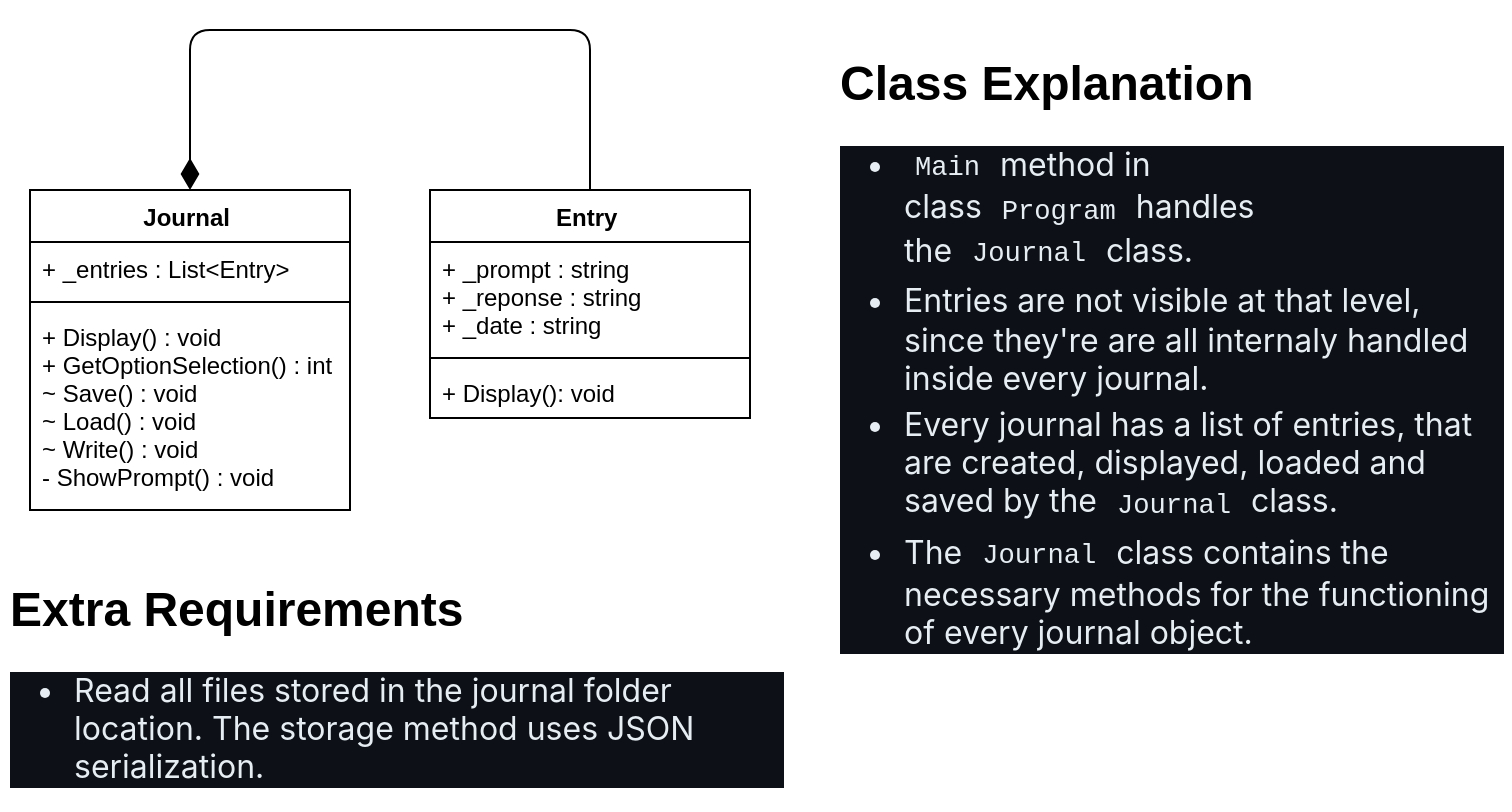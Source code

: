 <mxfile>
    <diagram id="kw6_cXqPrawGmoV3gr6W" name="Page-1">
        <mxGraphModel dx="598" dy="645" grid="1" gridSize="10" guides="1" tooltips="1" connect="1" arrows="1" fold="1" page="1" pageScale="1" pageWidth="850" pageHeight="1100" math="0" shadow="0">
            <root>
                <mxCell id="0"/>
                <mxCell id="1" parent="0"/>
                <mxCell id="5" value="Entry " style="swimlane;fontStyle=1;align=center;verticalAlign=top;childLayout=stackLayout;horizontal=1;startSize=26;horizontalStack=0;resizeParent=1;resizeParentMax=0;resizeLast=0;collapsible=1;marginBottom=0;" vertex="1" parent="1">
                    <mxGeometry x="260" y="140" width="160" height="114" as="geometry"/>
                </mxCell>
                <mxCell id="6" value="+ _prompt : string&#10;+ _reponse : string&#10;+ _date : string" style="text;strokeColor=none;fillColor=none;align=left;verticalAlign=top;spacingLeft=4;spacingRight=4;overflow=hidden;rotatable=0;points=[[0,0.5],[1,0.5]];portConstraint=eastwest;" vertex="1" parent="5">
                    <mxGeometry y="26" width="160" height="54" as="geometry"/>
                </mxCell>
                <mxCell id="7" value="" style="line;strokeWidth=1;fillColor=none;align=left;verticalAlign=middle;spacingTop=-1;spacingLeft=3;spacingRight=3;rotatable=0;labelPosition=right;points=[];portConstraint=eastwest;strokeColor=inherit;" vertex="1" parent="5">
                    <mxGeometry y="80" width="160" height="8" as="geometry"/>
                </mxCell>
                <mxCell id="8" value="+ Display(): void" style="text;strokeColor=none;fillColor=none;align=left;verticalAlign=top;spacingLeft=4;spacingRight=4;overflow=hidden;rotatable=0;points=[[0,0.5],[1,0.5]];portConstraint=eastwest;" vertex="1" parent="5">
                    <mxGeometry y="88" width="160" height="26" as="geometry"/>
                </mxCell>
                <mxCell id="10" value="Journal " style="swimlane;fontStyle=1;align=center;verticalAlign=top;childLayout=stackLayout;horizontal=1;startSize=26;horizontalStack=0;resizeParent=1;resizeParentMax=0;resizeLast=0;collapsible=1;marginBottom=0;" vertex="1" parent="1">
                    <mxGeometry x="60" y="140" width="160" height="160" as="geometry">
                        <mxRectangle x="290" y="240" width="90" height="30" as="alternateBounds"/>
                    </mxGeometry>
                </mxCell>
                <mxCell id="11" value="+ _entries : List&lt;Entry&gt; " style="text;strokeColor=none;fillColor=none;align=left;verticalAlign=top;spacingLeft=4;spacingRight=4;overflow=hidden;rotatable=0;points=[[0,0.5],[1,0.5]];portConstraint=eastwest;" vertex="1" parent="10">
                    <mxGeometry y="26" width="160" height="26" as="geometry"/>
                </mxCell>
                <mxCell id="12" value="" style="line;strokeWidth=1;fillColor=none;align=left;verticalAlign=middle;spacingTop=-1;spacingLeft=3;spacingRight=3;rotatable=0;labelPosition=right;points=[];portConstraint=eastwest;strokeColor=inherit;" vertex="1" parent="10">
                    <mxGeometry y="52" width="160" height="8" as="geometry"/>
                </mxCell>
                <mxCell id="13" value="+ Display() : void&#10;+ GetOptionSelection() : int&#10;~ Save() : void&#10;~ Load() : void&#10;~ Write() : void&#10;- ShowPrompt() : void" style="text;strokeColor=none;fillColor=none;align=left;verticalAlign=top;spacingLeft=4;spacingRight=4;overflow=hidden;rotatable=0;points=[[0,0.5],[1,0.5]];portConstraint=eastwest;" vertex="1" parent="10">
                    <mxGeometry y="60" width="160" height="100" as="geometry"/>
                </mxCell>
                <mxCell id="15" value="" style="endArrow=none;html=1;endFill=0;startArrow=diamondThin;startFill=1;edgeStyle=elbowEdgeStyle;elbow=vertical;entryX=0.5;entryY=0;entryDx=0;entryDy=0;exitX=0.5;exitY=0;exitDx=0;exitDy=0;endSize=6;strokeColor=default;startSize=13;" edge="1" parent="1" source="10" target="5">
                    <mxGeometry width="100" height="75" relative="1" as="geometry">
                        <mxPoint x="150" y="80" as="sourcePoint"/>
                        <mxPoint x="350" y="110" as="targetPoint"/>
                        <Array as="points">
                            <mxPoint x="250" y="60"/>
                        </Array>
                    </mxGeometry>
                </mxCell>
                <mxCell id="16" value="&lt;h1&gt;Class Explanation&lt;/h1&gt;&lt;ul style=&quot;margin-top: 0px; margin-bottom: 16px; padding-left: 2em; position: relative; color: rgb(230, 237, 243); font-family: -apple-system, BlinkMacSystemFont, &amp;quot;Segoe UI&amp;quot;, &amp;quot;Noto Sans&amp;quot;, Helvetica, Arial, sans-serif, &amp;quot;Apple Color Emoji&amp;quot;, &amp;quot;Segoe UI Emoji&amp;quot;; font-size: 16px; background-color: rgb(13, 17, 23);&quot; dir=&quot;auto&quot; class=&quot;code-line&quot; data-line=&quot;2&quot;&gt;&lt;li style=&quot;position: relative;&quot; dir=&quot;auto&quot; class=&quot;code-line&quot; data-line=&quot;2&quot;&gt;&lt;code style=&quot;font-family: ui-monospace, SFMono-Regular, &amp;quot;SF Mono&amp;quot;, Menlo, Consolas, &amp;quot;Liberation Mono&amp;quot;, monospace; padding: 0.2em 0.4em; border-radius: 6px; font-size: 13.6px; line-height: 1.357em; margin: 0px;&quot;&gt;Main&lt;/code&gt;&amp;nbsp;method in class&amp;nbsp;&lt;code style=&quot;font-family: ui-monospace, SFMono-Regular, &amp;quot;SF Mono&amp;quot;, Menlo, Consolas, &amp;quot;Liberation Mono&amp;quot;, monospace; padding: 0.2em 0.4em; border-radius: 6px; font-size: 13.6px; line-height: 1.357em; margin: 0px;&quot;&gt;Program&lt;/code&gt;&amp;nbsp;handles the&amp;nbsp;&lt;code style=&quot;font-family: ui-monospace, SFMono-Regular, &amp;quot;SF Mono&amp;quot;, Menlo, Consolas, &amp;quot;Liberation Mono&amp;quot;, monospace; padding: 0.2em 0.4em; border-radius: 6px; font-size: 13.6px; line-height: 1.357em; margin: 0px;&quot;&gt;Journal&lt;/code&gt;&amp;nbsp;class.&lt;/li&gt;&lt;li style=&quot;margin-top: 0.25em; position: relative;&quot; dir=&quot;auto&quot; class=&quot;code-line&quot; data-line=&quot;3&quot;&gt;Entries are not visible at that level, since they're are all internaly handled inside every journal.&lt;/li&gt;&lt;li style=&quot;margin-top: 0.25em; position: relative;&quot; dir=&quot;auto&quot; class=&quot;code-line&quot; data-line=&quot;4&quot;&gt;Every journal has a list of entries, that are created, displayed, loaded and saved by the&amp;nbsp;&lt;code style=&quot;font-family: ui-monospace, SFMono-Regular, &amp;quot;SF Mono&amp;quot;, Menlo, Consolas, &amp;quot;Liberation Mono&amp;quot;, monospace; padding: 0.2em 0.4em; border-radius: 6px; font-size: 13.6px; line-height: 1.357em; margin: 0px;&quot;&gt;Journal&lt;/code&gt;&amp;nbsp;class.&lt;/li&gt;&lt;li style=&quot;margin-top: 0.25em; position: relative;&quot; dir=&quot;auto&quot; class=&quot;code-line&quot; data-line=&quot;5&quot;&gt;The&amp;nbsp;&lt;code style=&quot;font-family: ui-monospace, SFMono-Regular, &amp;quot;SF Mono&amp;quot;, Menlo, Consolas, &amp;quot;Liberation Mono&amp;quot;, monospace; padding: 0.2em 0.4em; border-radius: 6px; font-size: 13.6px; line-height: 1.357em; margin: 0px;&quot;&gt;Journal&lt;/code&gt;&amp;nbsp;class contains the necessary methods for the functioning of every journal object.&lt;/li&gt;&lt;/ul&gt;&lt;p&gt;.&lt;/p&gt;" style="text;html=1;strokeColor=none;fillColor=none;spacing=5;spacingTop=-20;whiteSpace=wrap;overflow=hidden;rounded=0;" vertex="1" parent="1">
                    <mxGeometry x="460" y="67" width="340" height="323" as="geometry"/>
                </mxCell>
                <mxCell id="17" value="&lt;h1&gt;Extra Requirements&lt;/h1&gt;&lt;ul style=&quot;margin-top: 0px; margin-bottom: 16px; padding-left: 2em; position: relative; color: rgb(230, 237, 243); font-family: -apple-system, BlinkMacSystemFont, &amp;quot;Segoe UI&amp;quot;, &amp;quot;Noto Sans&amp;quot;, Helvetica, Arial, sans-serif, &amp;quot;Apple Color Emoji&amp;quot;, &amp;quot;Segoe UI Emoji&amp;quot;; font-size: 16px; background-color: rgb(13, 17, 23);&quot; dir=&quot;auto&quot; class=&quot;code-line&quot; data-line=&quot;32&quot;&gt;&lt;li style=&quot;position: relative;&quot; dir=&quot;auto&quot; class=&quot;code-line&quot; data-line=&quot;32&quot;&gt;Read all files stored in the journal folder location. The storage method uses JSON serialization.&lt;/li&gt;&lt;/ul&gt;" style="text;html=1;strokeColor=none;fillColor=none;spacing=5;spacingTop=-20;whiteSpace=wrap;overflow=hidden;rounded=0;" vertex="1" parent="1">
                    <mxGeometry x="45" y="330" width="395" height="120" as="geometry"/>
                </mxCell>
            </root>
        </mxGraphModel>
    </diagram>
</mxfile>